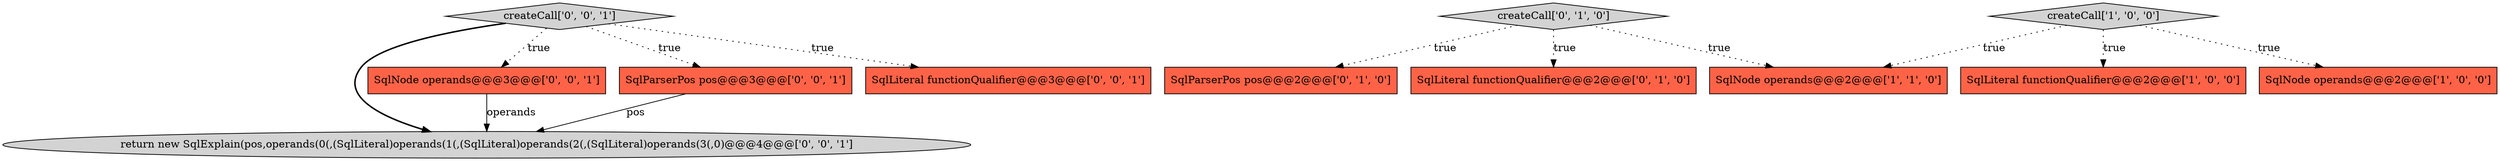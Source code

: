 digraph {
9 [style = filled, label = "return new SqlExplain(pos,operands(0(,(SqlLiteral)operands(1(,(SqlLiteral)operands(2(,(SqlLiteral)operands(3(,0)@@@4@@@['0', '0', '1']", fillcolor = lightgray, shape = ellipse image = "AAA0AAABBB3BBB"];
3 [style = filled, label = "SqlNode operands@@@2@@@['1', '1', '0']", fillcolor = tomato, shape = box image = "AAA0AAABBB1BBB"];
6 [style = filled, label = "SqlLiteral functionQualifier@@@2@@@['0', '1', '0']", fillcolor = tomato, shape = box image = "AAA0AAABBB2BBB"];
4 [style = filled, label = "SqlParserPos pos@@@2@@@['0', '1', '0']", fillcolor = tomato, shape = box image = "AAA0AAABBB2BBB"];
7 [style = filled, label = "SqlNode operands@@@3@@@['0', '0', '1']", fillcolor = tomato, shape = box image = "AAA0AAABBB3BBB"];
11 [style = filled, label = "SqlParserPos pos@@@3@@@['0', '0', '1']", fillcolor = tomato, shape = box image = "AAA0AAABBB3BBB"];
8 [style = filled, label = "createCall['0', '0', '1']", fillcolor = lightgray, shape = diamond image = "AAA0AAABBB3BBB"];
10 [style = filled, label = "SqlLiteral functionQualifier@@@3@@@['0', '0', '1']", fillcolor = tomato, shape = box image = "AAA0AAABBB3BBB"];
5 [style = filled, label = "createCall['0', '1', '0']", fillcolor = lightgray, shape = diamond image = "AAA0AAABBB2BBB"];
2 [style = filled, label = "SqlLiteral functionQualifier@@@2@@@['1', '0', '0']", fillcolor = tomato, shape = box image = "AAA0AAABBB1BBB"];
1 [style = filled, label = "SqlNode operands@@@2@@@['1', '0', '0']", fillcolor = tomato, shape = box image = "AAA0AAABBB1BBB"];
0 [style = filled, label = "createCall['1', '0', '0']", fillcolor = lightgray, shape = diamond image = "AAA0AAABBB1BBB"];
0->2 [style = dotted, label="true"];
8->10 [style = dotted, label="true"];
5->6 [style = dotted, label="true"];
0->3 [style = dotted, label="true"];
8->11 [style = dotted, label="true"];
11->9 [style = solid, label="pos"];
5->4 [style = dotted, label="true"];
0->1 [style = dotted, label="true"];
8->9 [style = bold, label=""];
8->7 [style = dotted, label="true"];
7->9 [style = solid, label="operands"];
5->3 [style = dotted, label="true"];
}
